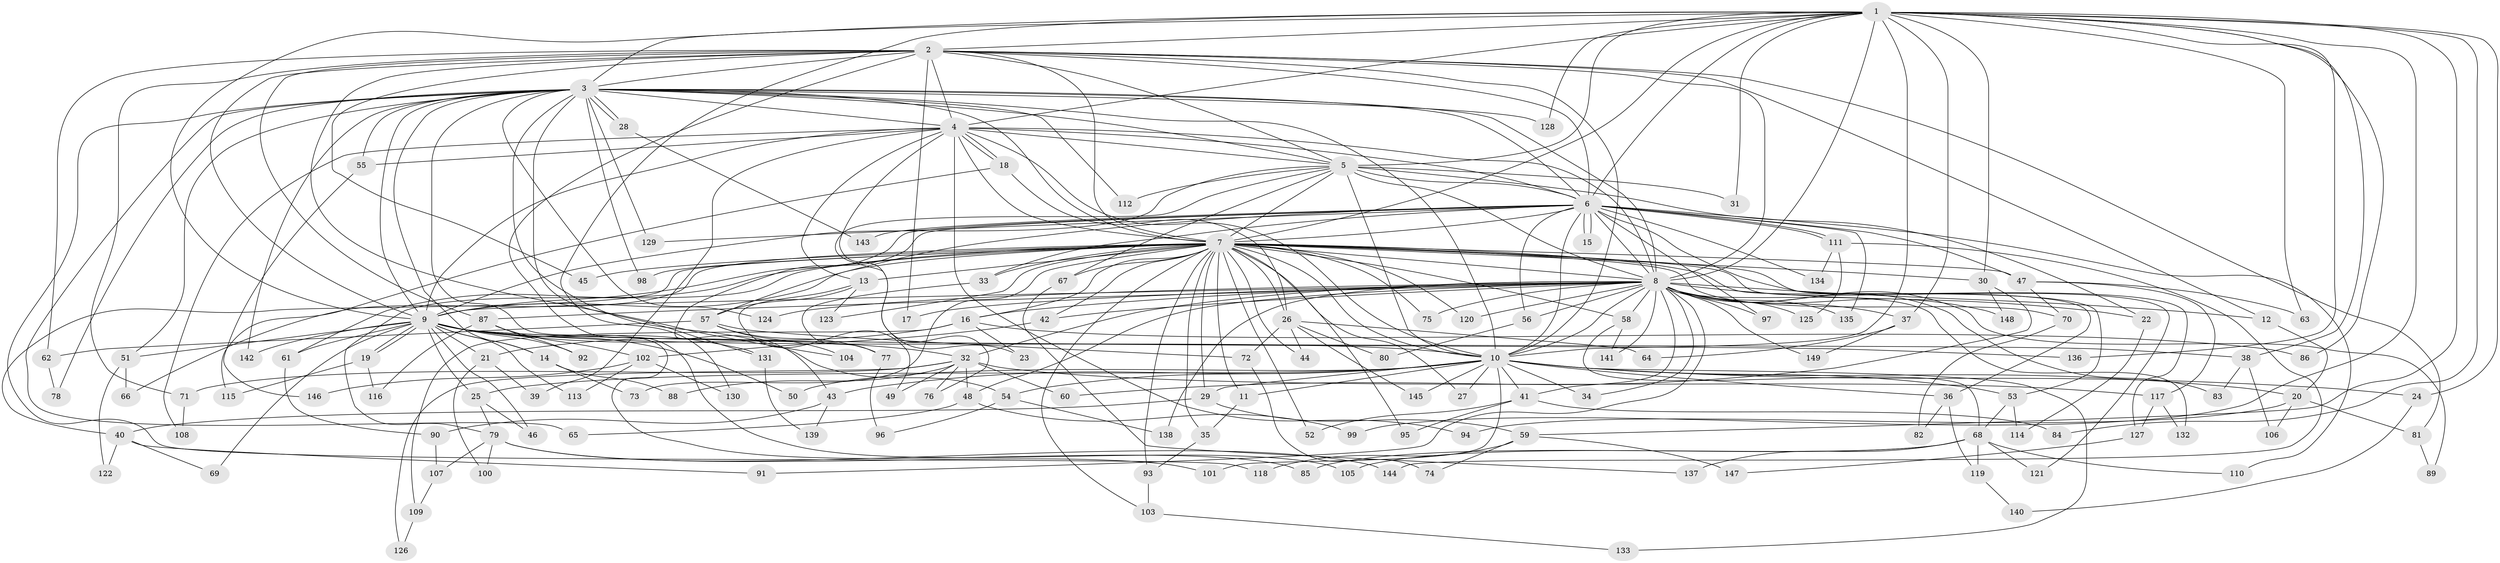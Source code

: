 // coarse degree distribution, {16: 0.01694915254237288, 22: 0.01694915254237288, 30: 0.01694915254237288, 6: 0.05084745762711865, 28: 0.01694915254237288, 29: 0.01694915254237288, 20: 0.01694915254237288, 3: 0.15254237288135594, 7: 0.03389830508474576, 4: 0.15254237288135594, 1: 0.01694915254237288, 2: 0.4406779661016949, 5: 0.05084745762711865}
// Generated by graph-tools (version 1.1) at 2025/17/03/04/25 18:17:45]
// undirected, 149 vertices, 323 edges
graph export_dot {
graph [start="1"]
  node [color=gray90,style=filled];
  1;
  2;
  3;
  4;
  5;
  6;
  7;
  8;
  9;
  10;
  11;
  12;
  13;
  14;
  15;
  16;
  17;
  18;
  19;
  20;
  21;
  22;
  23;
  24;
  25;
  26;
  27;
  28;
  29;
  30;
  31;
  32;
  33;
  34;
  35;
  36;
  37;
  38;
  39;
  40;
  41;
  42;
  43;
  44;
  45;
  46;
  47;
  48;
  49;
  50;
  51;
  52;
  53;
  54;
  55;
  56;
  57;
  58;
  59;
  60;
  61;
  62;
  63;
  64;
  65;
  66;
  67;
  68;
  69;
  70;
  71;
  72;
  73;
  74;
  75;
  76;
  77;
  78;
  79;
  80;
  81;
  82;
  83;
  84;
  85;
  86;
  87;
  88;
  89;
  90;
  91;
  92;
  93;
  94;
  95;
  96;
  97;
  98;
  99;
  100;
  101;
  102;
  103;
  104;
  105;
  106;
  107;
  108;
  109;
  110;
  111;
  112;
  113;
  114;
  115;
  116;
  117;
  118;
  119;
  120;
  121;
  122;
  123;
  124;
  125;
  126;
  127;
  128;
  129;
  130;
  131;
  132;
  133;
  134;
  135;
  136;
  137;
  138;
  139;
  140;
  141;
  142;
  143;
  144;
  145;
  146;
  147;
  148;
  149;
  1 -- 2;
  1 -- 3;
  1 -- 4;
  1 -- 5;
  1 -- 6;
  1 -- 7;
  1 -- 8;
  1 -- 9;
  1 -- 10;
  1 -- 24;
  1 -- 30;
  1 -- 31;
  1 -- 37;
  1 -- 38;
  1 -- 59;
  1 -- 63;
  1 -- 84;
  1 -- 86;
  1 -- 99;
  1 -- 128;
  1 -- 130;
  1 -- 136;
  2 -- 3;
  2 -- 4;
  2 -- 5;
  2 -- 6;
  2 -- 7;
  2 -- 8;
  2 -- 9;
  2 -- 10;
  2 -- 12;
  2 -- 17;
  2 -- 45;
  2 -- 62;
  2 -- 71;
  2 -- 81;
  2 -- 87;
  2 -- 104;
  2 -- 105;
  3 -- 4;
  3 -- 5;
  3 -- 6;
  3 -- 7;
  3 -- 8;
  3 -- 9;
  3 -- 10;
  3 -- 14;
  3 -- 28;
  3 -- 28;
  3 -- 51;
  3 -- 54;
  3 -- 55;
  3 -- 65;
  3 -- 78;
  3 -- 85;
  3 -- 98;
  3 -- 112;
  3 -- 118;
  3 -- 124;
  3 -- 128;
  3 -- 129;
  3 -- 131;
  3 -- 142;
  4 -- 5;
  4 -- 6;
  4 -- 7;
  4 -- 8;
  4 -- 9;
  4 -- 10;
  4 -- 13;
  4 -- 18;
  4 -- 18;
  4 -- 23;
  4 -- 39;
  4 -- 55;
  4 -- 94;
  4 -- 108;
  5 -- 6;
  5 -- 7;
  5 -- 8;
  5 -- 9;
  5 -- 10;
  5 -- 22;
  5 -- 31;
  5 -- 67;
  5 -- 76;
  5 -- 112;
  6 -- 7;
  6 -- 8;
  6 -- 9;
  6 -- 10;
  6 -- 15;
  6 -- 15;
  6 -- 33;
  6 -- 43;
  6 -- 47;
  6 -- 53;
  6 -- 56;
  6 -- 57;
  6 -- 97;
  6 -- 110;
  6 -- 111;
  6 -- 111;
  6 -- 129;
  6 -- 134;
  6 -- 135;
  6 -- 143;
  7 -- 8;
  7 -- 9;
  7 -- 10;
  7 -- 11;
  7 -- 13;
  7 -- 16;
  7 -- 26;
  7 -- 27;
  7 -- 29;
  7 -- 30;
  7 -- 33;
  7 -- 35;
  7 -- 36;
  7 -- 40;
  7 -- 42;
  7 -- 44;
  7 -- 45;
  7 -- 47;
  7 -- 52;
  7 -- 58;
  7 -- 61;
  7 -- 66;
  7 -- 67;
  7 -- 70;
  7 -- 73;
  7 -- 75;
  7 -- 79;
  7 -- 93;
  7 -- 95;
  7 -- 98;
  7 -- 103;
  7 -- 120;
  7 -- 121;
  7 -- 123;
  7 -- 127;
  8 -- 9;
  8 -- 10;
  8 -- 12;
  8 -- 16;
  8 -- 17;
  8 -- 22;
  8 -- 32;
  8 -- 34;
  8 -- 37;
  8 -- 41;
  8 -- 42;
  8 -- 48;
  8 -- 56;
  8 -- 58;
  8 -- 75;
  8 -- 83;
  8 -- 87;
  8 -- 89;
  8 -- 91;
  8 -- 97;
  8 -- 120;
  8 -- 124;
  8 -- 125;
  8 -- 132;
  8 -- 135;
  8 -- 138;
  8 -- 141;
  8 -- 148;
  8 -- 149;
  9 -- 10;
  9 -- 14;
  9 -- 19;
  9 -- 19;
  9 -- 21;
  9 -- 25;
  9 -- 32;
  9 -- 38;
  9 -- 46;
  9 -- 50;
  9 -- 51;
  9 -- 61;
  9 -- 69;
  9 -- 92;
  9 -- 113;
  9 -- 131;
  9 -- 136;
  9 -- 142;
  10 -- 11;
  10 -- 20;
  10 -- 24;
  10 -- 25;
  10 -- 27;
  10 -- 29;
  10 -- 34;
  10 -- 36;
  10 -- 41;
  10 -- 43;
  10 -- 50;
  10 -- 53;
  10 -- 54;
  10 -- 101;
  10 -- 133;
  10 -- 145;
  11 -- 35;
  12 -- 20;
  13 -- 49;
  13 -- 57;
  13 -- 123;
  14 -- 73;
  14 -- 88;
  16 -- 21;
  16 -- 23;
  16 -- 86;
  16 -- 109;
  18 -- 26;
  18 -- 115;
  19 -- 115;
  19 -- 116;
  20 -- 81;
  20 -- 94;
  20 -- 106;
  21 -- 39;
  21 -- 100;
  22 -- 114;
  24 -- 140;
  25 -- 46;
  25 -- 79;
  26 -- 44;
  26 -- 64;
  26 -- 72;
  26 -- 80;
  26 -- 145;
  28 -- 143;
  29 -- 40;
  29 -- 59;
  30 -- 60;
  30 -- 148;
  32 -- 48;
  32 -- 49;
  32 -- 60;
  32 -- 71;
  32 -- 76;
  32 -- 88;
  32 -- 117;
  32 -- 126;
  33 -- 77;
  35 -- 93;
  36 -- 82;
  36 -- 119;
  37 -- 64;
  37 -- 149;
  38 -- 83;
  38 -- 106;
  40 -- 69;
  40 -- 91;
  40 -- 122;
  41 -- 52;
  41 -- 84;
  41 -- 95;
  42 -- 102;
  43 -- 90;
  43 -- 139;
  47 -- 63;
  47 -- 70;
  47 -- 117;
  48 -- 65;
  48 -- 99;
  51 -- 66;
  51 -- 122;
  53 -- 68;
  53 -- 114;
  54 -- 96;
  54 -- 138;
  55 -- 146;
  56 -- 80;
  57 -- 62;
  57 -- 72;
  57 -- 77;
  57 -- 104;
  58 -- 68;
  58 -- 141;
  59 -- 74;
  59 -- 118;
  59 -- 147;
  61 -- 90;
  62 -- 78;
  67 -- 137;
  68 -- 85;
  68 -- 105;
  68 -- 110;
  68 -- 119;
  68 -- 121;
  68 -- 137;
  70 -- 82;
  71 -- 108;
  72 -- 74;
  77 -- 96;
  79 -- 100;
  79 -- 101;
  79 -- 107;
  79 -- 144;
  81 -- 89;
  87 -- 92;
  87 -- 102;
  87 -- 116;
  90 -- 107;
  93 -- 103;
  102 -- 113;
  102 -- 130;
  102 -- 146;
  103 -- 133;
  107 -- 109;
  109 -- 126;
  111 -- 125;
  111 -- 134;
  111 -- 144;
  117 -- 127;
  117 -- 132;
  119 -- 140;
  127 -- 147;
  131 -- 139;
}
